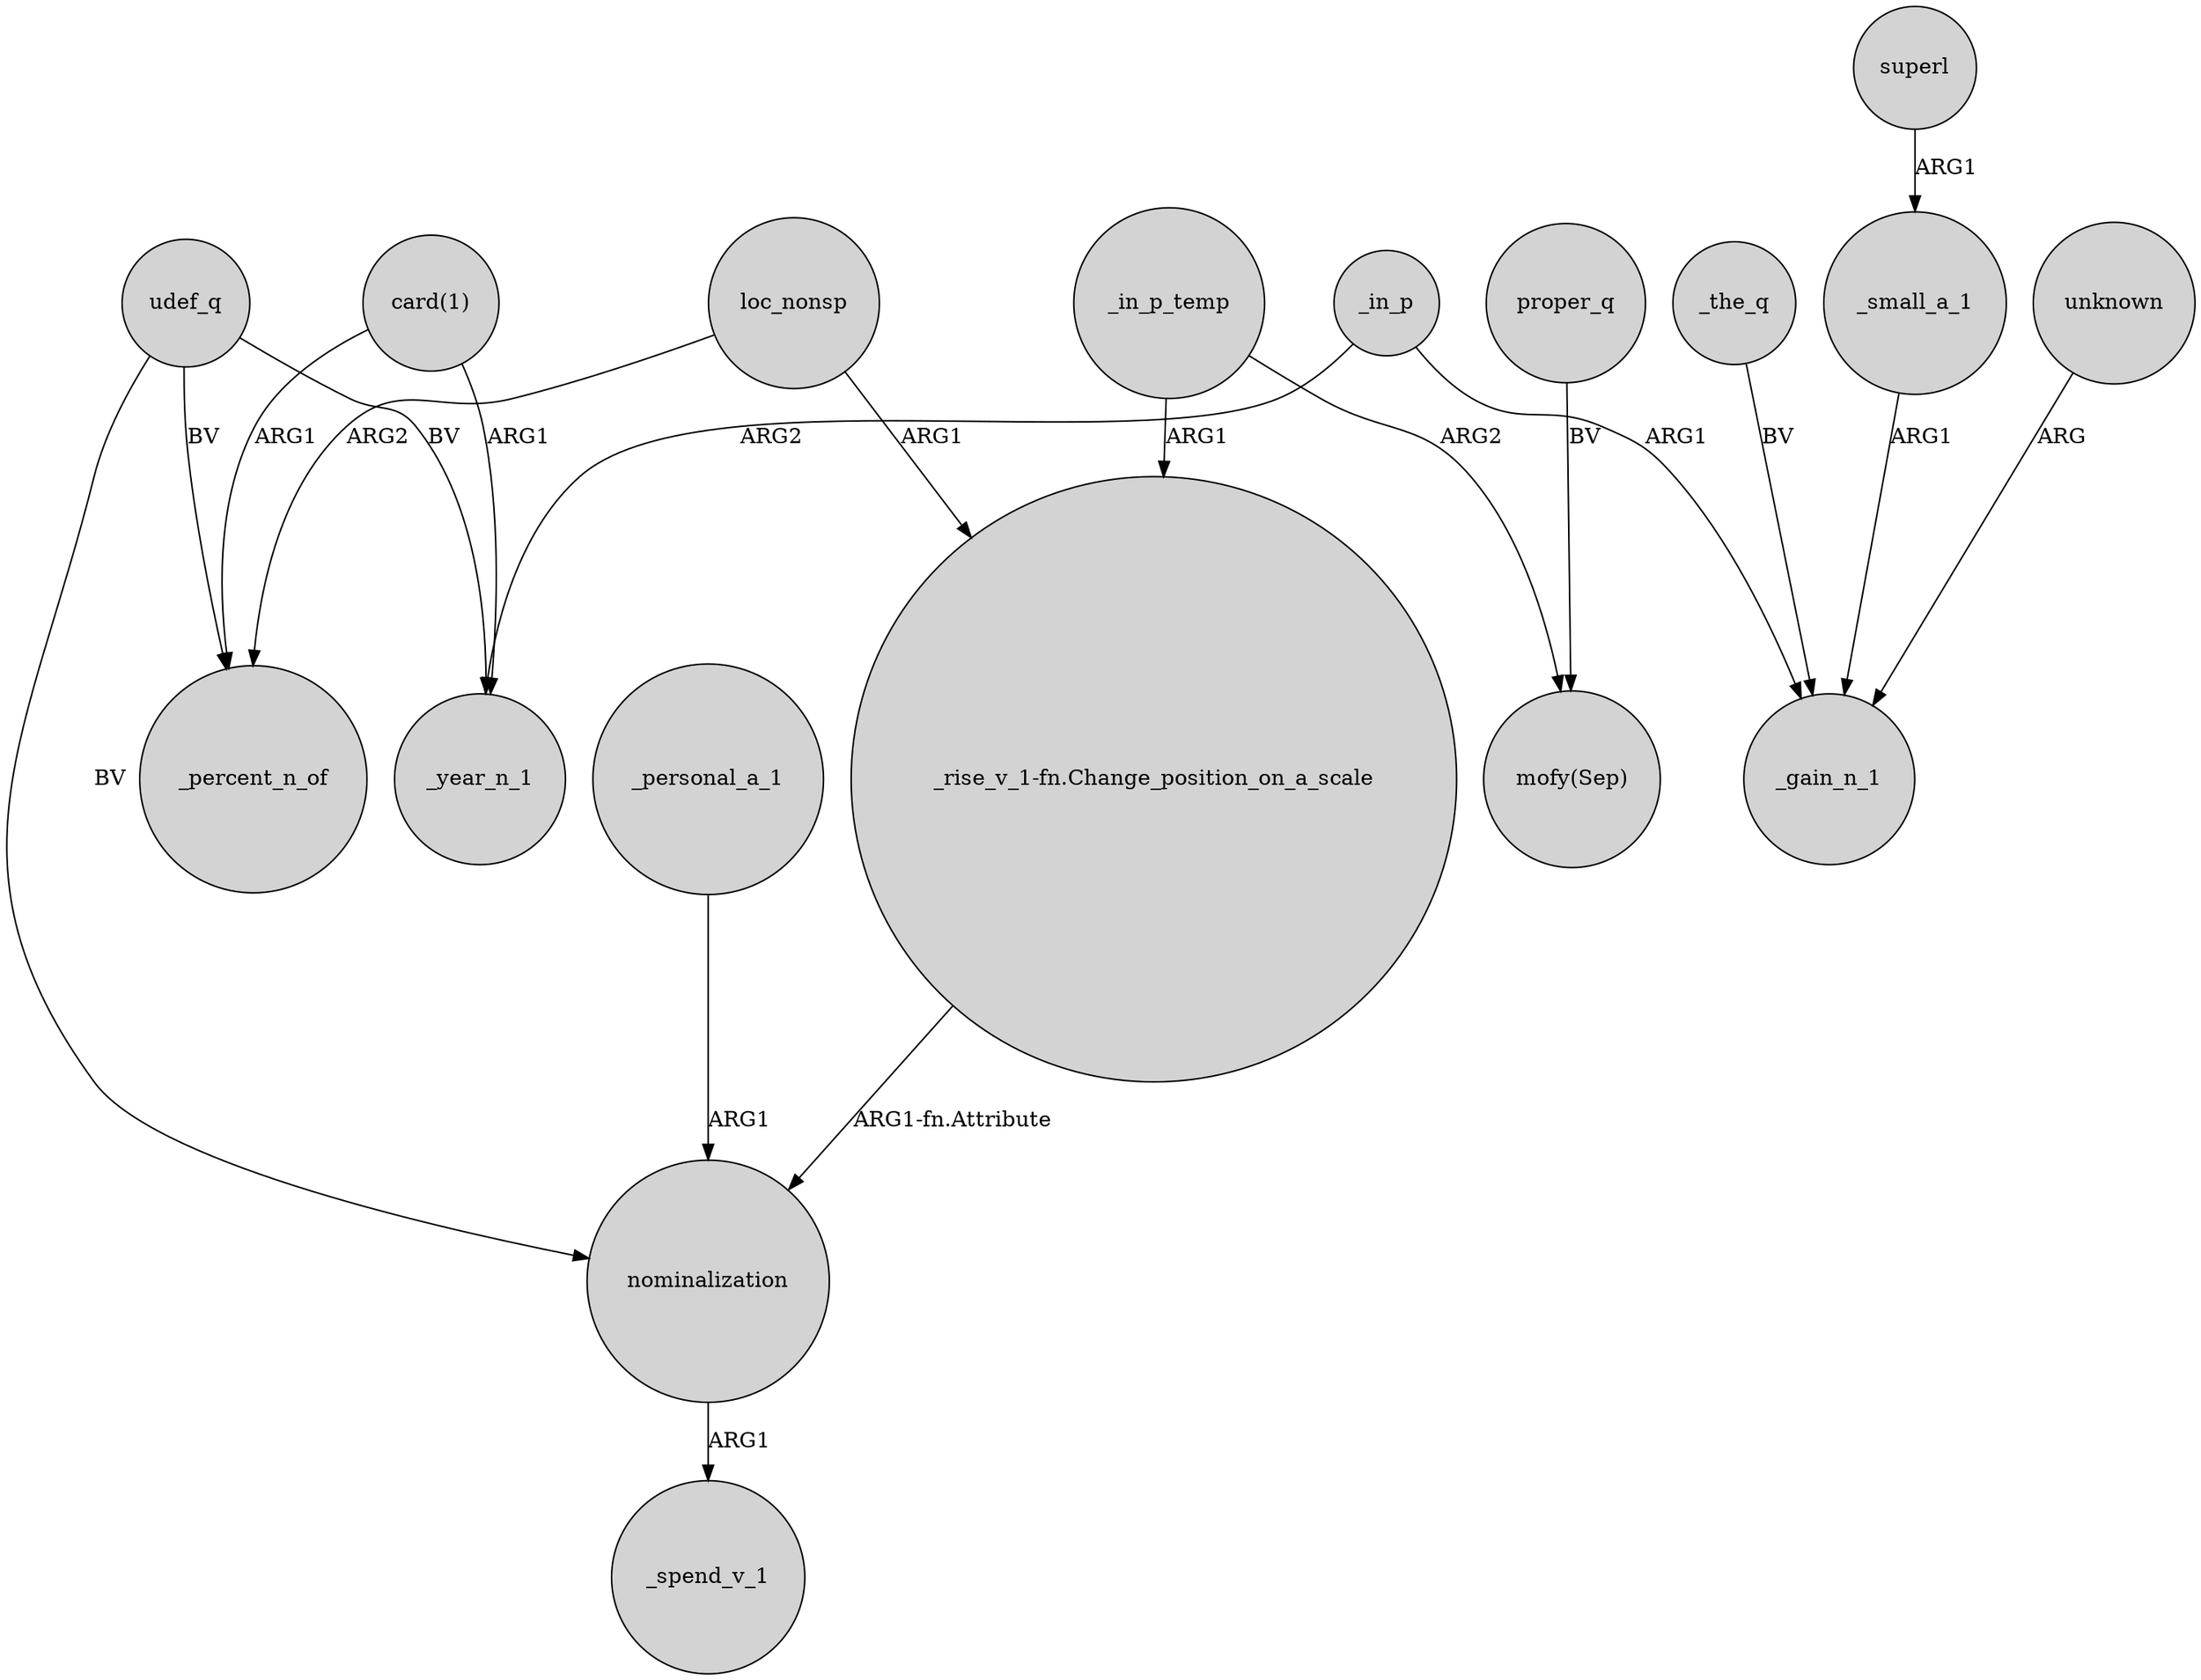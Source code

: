 digraph {
	node [shape=circle style=filled]
	_in_p -> _year_n_1 [label=ARG2]
	superl -> _small_a_1 [label=ARG1]
	"card(1)" -> _year_n_1 [label=ARG1]
	loc_nonsp -> "_rise_v_1-fn.Change_position_on_a_scale" [label=ARG1]
	_personal_a_1 -> nominalization [label=ARG1]
	"_rise_v_1-fn.Change_position_on_a_scale" -> nominalization [label="ARG1-fn.Attribute"]
	udef_q -> nominalization [label=BV]
	nominalization -> _spend_v_1 [label=ARG1]
	_in_p_temp -> "_rise_v_1-fn.Change_position_on_a_scale" [label=ARG1]
	_small_a_1 -> _gain_n_1 [label=ARG1]
	udef_q -> _percent_n_of [label=BV]
	unknown -> _gain_n_1 [label=ARG]
	_the_q -> _gain_n_1 [label=BV]
	_in_p -> _gain_n_1 [label=ARG1]
	proper_q -> "mofy(Sep)" [label=BV]
	"card(1)" -> _percent_n_of [label=ARG1]
	udef_q -> _year_n_1 [label=BV]
	_in_p_temp -> "mofy(Sep)" [label=ARG2]
	loc_nonsp -> _percent_n_of [label=ARG2]
}
